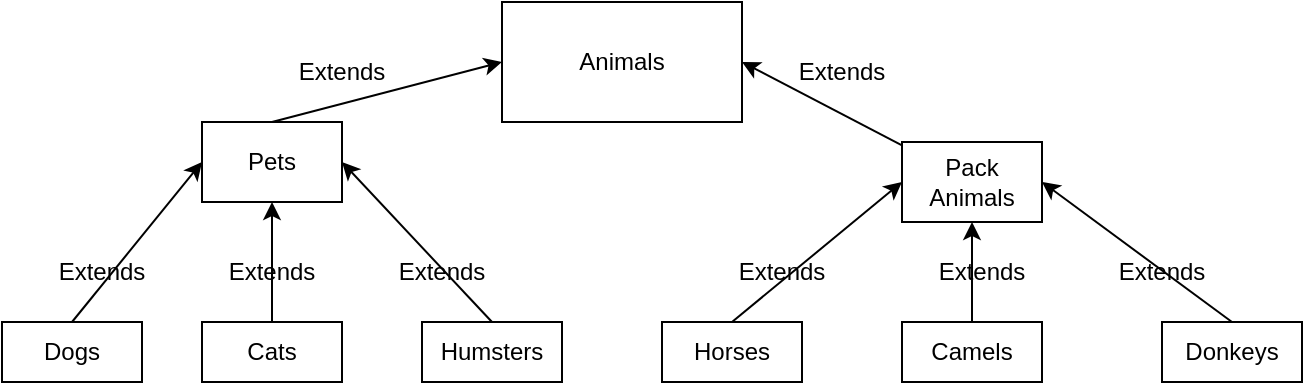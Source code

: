 <mxfile>
    <diagram id="1cR1q4U4SewwbBgi8fdF" name="Page-1">
        <mxGraphModel dx="1076" dy="787" grid="1" gridSize="10" guides="1" tooltips="1" connect="1" arrows="1" fold="1" page="1" pageScale="1" pageWidth="850" pageHeight="1100" math="0" shadow="0">
            <root>
                <mxCell id="0"/>
                <mxCell id="1" parent="0"/>
                <mxCell id="2" value="Animals" style="rounded=0;whiteSpace=wrap;html=1;" parent="1" vertex="1">
                    <mxGeometry x="270" y="100" width="120" height="60" as="geometry"/>
                </mxCell>
                <mxCell id="20" style="edgeStyle=none;html=1;exitX=0.5;exitY=0;exitDx=0;exitDy=0;entryX=0;entryY=0.5;entryDx=0;entryDy=0;" parent="1" source="3" target="2" edge="1">
                    <mxGeometry relative="1" as="geometry"/>
                </mxCell>
                <mxCell id="3" value="Pets" style="rounded=0;whiteSpace=wrap;html=1;" parent="1" vertex="1">
                    <mxGeometry x="120" y="160" width="70" height="40" as="geometry"/>
                </mxCell>
                <mxCell id="22" style="edgeStyle=none;html=1;exitX=0.5;exitY=0;exitDx=0;exitDy=0;entryX=0;entryY=0.5;entryDx=0;entryDy=0;" parent="1" source="5" target="3" edge="1">
                    <mxGeometry relative="1" as="geometry"/>
                </mxCell>
                <mxCell id="5" value="Dogs" style="rounded=0;whiteSpace=wrap;html=1;" parent="1" vertex="1">
                    <mxGeometry x="20" y="260" width="70" height="30" as="geometry"/>
                </mxCell>
                <mxCell id="23" style="edgeStyle=none;html=1;exitX=0.5;exitY=0;exitDx=0;exitDy=0;entryX=0.5;entryY=1;entryDx=0;entryDy=0;" parent="1" source="10" target="3" edge="1">
                    <mxGeometry relative="1" as="geometry"/>
                </mxCell>
                <mxCell id="10" value="Cats" style="rounded=0;whiteSpace=wrap;html=1;" parent="1" vertex="1">
                    <mxGeometry x="120" y="260" width="70" height="30" as="geometry"/>
                </mxCell>
                <mxCell id="24" style="edgeStyle=none;html=1;exitX=0.5;exitY=0;exitDx=0;exitDy=0;entryX=1;entryY=0.5;entryDx=0;entryDy=0;" parent="1" source="11" target="3" edge="1">
                    <mxGeometry relative="1" as="geometry"/>
                </mxCell>
                <mxCell id="11" value="Humsters" style="rounded=0;whiteSpace=wrap;html=1;" parent="1" vertex="1">
                    <mxGeometry x="230" y="260" width="70" height="30" as="geometry"/>
                </mxCell>
                <mxCell id="25" style="edgeStyle=none;html=1;exitX=0.5;exitY=0;exitDx=0;exitDy=0;entryX=0;entryY=0.5;entryDx=0;entryDy=0;" parent="1" source="12" target="15" edge="1">
                    <mxGeometry relative="1" as="geometry"/>
                </mxCell>
                <mxCell id="12" value="Horses" style="rounded=0;whiteSpace=wrap;html=1;" parent="1" vertex="1">
                    <mxGeometry x="350" y="260" width="70" height="30" as="geometry"/>
                </mxCell>
                <mxCell id="26" style="edgeStyle=none;html=1;exitX=0.5;exitY=0;exitDx=0;exitDy=0;entryX=0.5;entryY=1;entryDx=0;entryDy=0;" parent="1" source="13" target="15" edge="1">
                    <mxGeometry relative="1" as="geometry"/>
                </mxCell>
                <mxCell id="13" value="Camels" style="rounded=0;whiteSpace=wrap;html=1;" parent="1" vertex="1">
                    <mxGeometry x="470" y="260" width="70" height="30" as="geometry"/>
                </mxCell>
                <mxCell id="27" style="edgeStyle=none;html=1;exitX=0.5;exitY=0;exitDx=0;exitDy=0;entryX=1;entryY=0.5;entryDx=0;entryDy=0;" parent="1" source="14" target="15" edge="1">
                    <mxGeometry relative="1" as="geometry"/>
                </mxCell>
                <mxCell id="14" value="Donkeys" style="rounded=0;whiteSpace=wrap;html=1;" parent="1" vertex="1">
                    <mxGeometry x="600" y="260" width="70" height="30" as="geometry"/>
                </mxCell>
                <mxCell id="21" style="edgeStyle=none;html=1;entryX=1;entryY=0.5;entryDx=0;entryDy=0;" parent="1" source="15" target="2" edge="1">
                    <mxGeometry relative="1" as="geometry"/>
                </mxCell>
                <mxCell id="15" value="Pack Animals" style="rounded=0;whiteSpace=wrap;html=1;" parent="1" vertex="1">
                    <mxGeometry x="470" y="170" width="70" height="40" as="geometry"/>
                </mxCell>
                <mxCell id="28" value="Extends" style="text;html=1;strokeColor=none;fillColor=none;align=center;verticalAlign=middle;whiteSpace=wrap;rounded=0;" parent="1" vertex="1">
                    <mxGeometry x="410" y="120" width="60" height="30" as="geometry"/>
                </mxCell>
                <mxCell id="30" value="Extends" style="text;html=1;strokeColor=none;fillColor=none;align=center;verticalAlign=middle;whiteSpace=wrap;rounded=0;" parent="1" vertex="1">
                    <mxGeometry x="160" y="120" width="60" height="30" as="geometry"/>
                </mxCell>
                <mxCell id="31" value="Extends" style="text;html=1;strokeColor=none;fillColor=none;align=center;verticalAlign=middle;whiteSpace=wrap;rounded=0;" parent="1" vertex="1">
                    <mxGeometry x="40" y="220" width="60" height="30" as="geometry"/>
                </mxCell>
                <mxCell id="32" value="Extends" style="text;html=1;strokeColor=none;fillColor=none;align=center;verticalAlign=middle;whiteSpace=wrap;rounded=0;" parent="1" vertex="1">
                    <mxGeometry x="125" y="220" width="60" height="30" as="geometry"/>
                </mxCell>
                <mxCell id="33" value="Extends" style="text;html=1;strokeColor=none;fillColor=none;align=center;verticalAlign=middle;whiteSpace=wrap;rounded=0;" parent="1" vertex="1">
                    <mxGeometry x="210" y="220" width="60" height="30" as="geometry"/>
                </mxCell>
                <mxCell id="35" value="Extends" style="text;html=1;strokeColor=none;fillColor=none;align=center;verticalAlign=middle;whiteSpace=wrap;rounded=0;" parent="1" vertex="1">
                    <mxGeometry x="380" y="220" width="60" height="30" as="geometry"/>
                </mxCell>
                <mxCell id="36" value="Extends" style="text;html=1;strokeColor=none;fillColor=none;align=center;verticalAlign=middle;whiteSpace=wrap;rounded=0;" parent="1" vertex="1">
                    <mxGeometry x="480" y="220" width="60" height="30" as="geometry"/>
                </mxCell>
                <mxCell id="37" value="Extends" style="text;html=1;strokeColor=none;fillColor=none;align=center;verticalAlign=middle;whiteSpace=wrap;rounded=0;" parent="1" vertex="1">
                    <mxGeometry x="570" y="220" width="60" height="30" as="geometry"/>
                </mxCell>
            </root>
        </mxGraphModel>
    </diagram>
</mxfile>